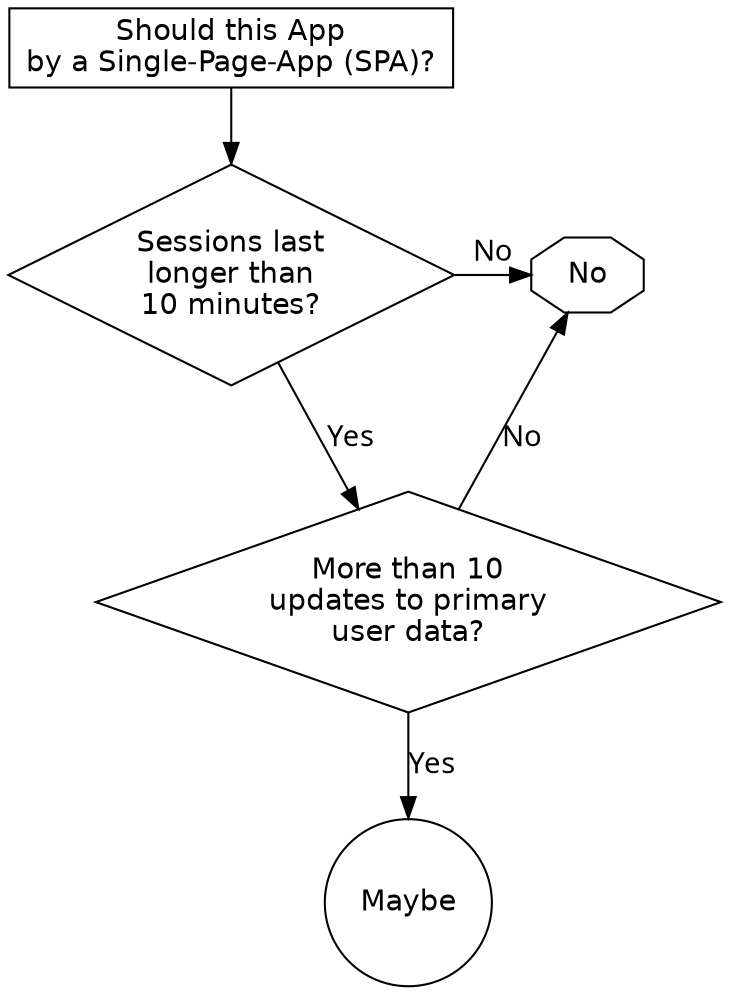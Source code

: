 digraph G {

  Node[fontname="Helvetica"]
  Edge[fontname="Baskerville"]

  ShouldBeSPA              -> SessionMoreThan10Minutes
  SessionMoreThan10Minutes -> No [label="No"]
  SessionMoreThan10Minutes -> TenUpdatesPrimaryData [label="Yes"]
  TenUpdatesPrimaryData    -> No [label="No"]
  TenUpdatesPrimaryData    -> Maybe [label="Yes"]
 
  ShouldBeSPA              [ shape=rect label="Should this App\nby a Single-Page-App (SPA)?"]
  No                       [ shape=octagon]
  Maybe                    [ shape=circle]
  SessionMoreThan10Minutes [ shape=diamond label="Sessions last\nlonger than\n10 minutes?\n"]
  TenUpdatesPrimaryData    [ shape=diamond label="More than 10\nupdates to primary\nuser data?"]
  
  { rank=same; SessionMoreThan10Minutes; No }
}
